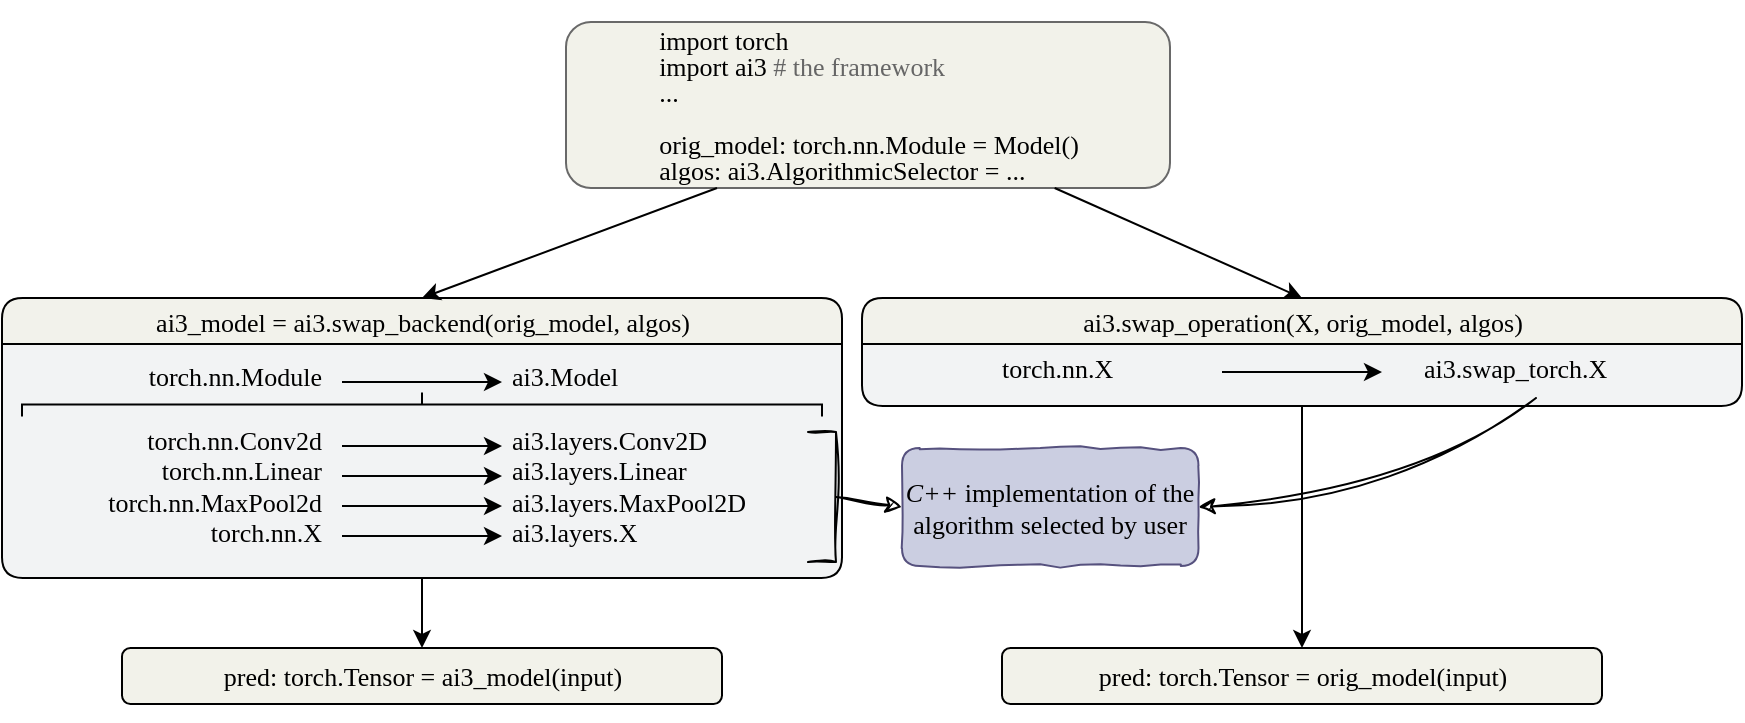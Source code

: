 <mxfile version="24.7.15">
  <diagram name="Page-1" id="qCadsNzABqGTmcjrxvg6">
    <mxGraphModel dx="1429" dy="1125" grid="0" gridSize="10" guides="1" tooltips="1" connect="1" arrows="1" fold="1" page="0" pageScale="1" pageWidth="850" pageHeight="1100" background="none" math="0" shadow="0">
      <root>
        <mxCell id="0" />
        <mxCell id="1" parent="0" />
        <mxCell id="VA1LnyZjXGl7gneg4ioU-150" value="" style="endArrow=classic;html=1;rounded=0;labelBackgroundColor=none;strokeColor=#000000;fontColor=#000000;fontSize=13;fontStyle=0;comic=0;entryX=0.5;entryY=0;entryDx=0;entryDy=0;exitX=0.5;exitY=1;exitDx=0;exitDy=0;fontFamily=Lucida Console;labelBorderColor=none;textShadow=0;" parent="1" source="VA1LnyZjXGl7gneg4ioU-59" target="VA1LnyZjXGl7gneg4ioU-149" edge="1">
          <mxGeometry width="50" height="50" relative="1" as="geometry">
            <mxPoint x="542" y="384" as="sourcePoint" />
            <mxPoint x="543" y="415" as="targetPoint" />
          </mxGeometry>
        </mxCell>
        <mxCell id="VA1LnyZjXGl7gneg4ioU-59" value="ai3.swap_operation(X, &lt;font&gt;&lt;span style=&quot;font-size: 13px;&quot;&gt;orig_model&lt;/span&gt;&lt;/font&gt;, algos)" style="swimlane;html=1;labelBackgroundColor=none;fillColor=#f2f2eb;strokeColor=#000000;fontSize=13;swimlaneFillColor=#f2f3f4;rounded=1;fontStyle=0;comic=0;portConstraintRotation=0;dropTarget=1;collapsible=0;fontFamily=Lucida Console;fontColor=#000000;labelBorderColor=none;textShadow=0;" parent="1" vertex="1">
          <mxGeometry x="160" y="125" width="440" height="54" as="geometry" />
        </mxCell>
        <mxCell id="VA1LnyZjXGl7gneg4ioU-21" value="ai3.swap_torch.X" style="edgeLabel;resizable=0;html=1;;align=left;verticalAlign=bottom;labelBackgroundColor=none;fontColor=#000000;fontSize=13;fontStyle=0;comic=0;fontFamily=Lucida Console;labelBorderColor=none;textShadow=0;" parent="VA1LnyZjXGl7gneg4ioU-59" connectable="0" vertex="1">
          <mxGeometry x="279" y="45" as="geometry">
            <mxPoint as="offset" />
          </mxGeometry>
        </mxCell>
        <mxCell id="VA1LnyZjXGl7gneg4ioU-39" value="torch.nn.X" style="edgeLabel;resizable=0;html=1;;align=left;verticalAlign=bottom;labelBackgroundColor=none;fontColor=#000000;fontSize=13;fontStyle=0;comic=0;fontFamily=Lucida Console;labelBorderColor=none;textShadow=0;" parent="VA1LnyZjXGl7gneg4ioU-59" connectable="0" vertex="1">
          <mxGeometry x="68" y="45" as="geometry" />
        </mxCell>
        <mxCell id="-o_ASug0oNMI49kCHFPn-1" value="" style="endArrow=classic;html=1;rounded=0;strokeColor=#000000;fontColor=#000000;fillColor=#FAE5C7;comic=0;fontStyle=0;fontFamily=Lucida Console;labelBackgroundColor=none;labelBorderColor=none;textShadow=0;" edge="1" parent="VA1LnyZjXGl7gneg4ioU-59">
          <mxGeometry width="50" height="50" relative="1" as="geometry">
            <mxPoint x="180" y="37" as="sourcePoint" />
            <mxPoint x="260" y="37" as="targetPoint" />
          </mxGeometry>
        </mxCell>
        <mxCell id="VA1LnyZjXGl7gneg4ioU-60" value="ai3_model = ai3.swap_backend(&lt;font&gt;&lt;span style=&quot;font-size: 13px;&quot;&gt;orig_model&lt;/span&gt;&lt;/font&gt;, algos)" style="swimlane;html=1;labelBackgroundColor=none;fillColor=#f2f2eb;strokeColor=#000000;fontSize=13;rounded=1;fontFamily=Lucida Console;gradientColor=none;swimlaneFillColor=#f2f3f4;fontStyle=0;comic=0;collapsible=0;fontColor=#000000;labelBorderColor=none;textShadow=0;" parent="1" vertex="1">
          <mxGeometry x="-270" y="125" width="420" height="140" as="geometry">
            <mxRectangle x="397" y="157" width="361" height="26" as="alternateBounds" />
          </mxGeometry>
        </mxCell>
        <mxCell id="VA1LnyZjXGl7gneg4ioU-49" value="&lt;div&gt;ai3.Model&lt;/div&gt;&lt;div&gt;&lt;br&gt;&lt;/div&gt;&lt;div&gt;ai3.layers.Conv2D&lt;br&gt;ai3.layers.Linear&lt;br&gt;ai3.layers.MaxPool2D&lt;br&gt;ai3.layers.X&lt;/div&gt;" style="edgeLabel;resizable=0;html=1;;align=left;verticalAlign=bottom;labelBackgroundColor=none;fontColor=#000000;fontSize=13;fontStyle=0;comic=0;fontFamily=Lucida Console;labelBorderColor=none;textShadow=0;" parent="VA1LnyZjXGl7gneg4ioU-60" connectable="0" vertex="1">
          <mxGeometry x="253" y="127" as="geometry" />
        </mxCell>
        <mxCell id="VA1LnyZjXGl7gneg4ioU-90" value="" style="strokeWidth=1;html=1;shape=mxgraph.flowchart.annotation_2;align=left;labelPosition=right;pointerEvents=1;strokeColor=#000000;fontColor=#000000;fillColor=#FAE5C7;rotation=90;fontSize=10;fontStyle=0;comic=0;fontFamily=Lucida Console;labelBackgroundColor=none;labelBorderColor=none;textShadow=0;" parent="VA1LnyZjXGl7gneg4ioU-60" vertex="1">
          <mxGeometry x="204" y="-146.75" width="12" height="400" as="geometry" />
        </mxCell>
        <mxCell id="VA1LnyZjXGl7gneg4ioU-107" value="" style="endArrow=classic;html=1;rounded=0;strokeColor=#000000;fontColor=#000000;fillColor=#FAE5C7;comic=0;fontStyle=0;fontFamily=Lucida Console;labelBackgroundColor=none;labelBorderColor=none;textShadow=0;" parent="VA1LnyZjXGl7gneg4ioU-60" edge="1">
          <mxGeometry width="50" height="50" relative="1" as="geometry">
            <mxPoint x="170" y="42" as="sourcePoint" />
            <mxPoint x="250" y="42" as="targetPoint" />
          </mxGeometry>
        </mxCell>
        <mxCell id="VA1LnyZjXGl7gneg4ioU-54" value="&lt;div&gt;torch.nn.Module&lt;/div&gt;&lt;div&gt;&lt;br&gt;&lt;/div&gt;&lt;div&gt;torch.nn.Conv2d&lt;/div&gt;torch.nn.Linear&lt;br&gt;torch.nn.MaxPool2d&lt;br&gt;torch.nn.X" style="edgeLabel;resizable=0;html=1;;align=right;verticalAlign=bottom;labelBackgroundColor=none;fontColor=#000000;fontSize=13;fontStyle=0;comic=0;fontFamily=Lucida Console;labelBorderColor=none;textShadow=0;" parent="VA1LnyZjXGl7gneg4ioU-60" connectable="0" vertex="1">
          <mxGeometry x="160" y="127" as="geometry" />
        </mxCell>
        <mxCell id="VA1LnyZjXGl7gneg4ioU-109" value="" style="strokeWidth=1;html=1;shape=mxgraph.flowchart.annotation_1;align=left;pointerEvents=1;strokeColor=#000000;fontColor=#000000;fillColor=#FAE5C7;enumerate=0;comic=0;direction=west;sketch=1;curveFitting=1;jiggle=2;sketchStyle=rough;fontStyle=0;fontFamily=Lucida Console;labelBackgroundColor=none;labelBorderColor=none;textShadow=0;" parent="VA1LnyZjXGl7gneg4ioU-60" vertex="1">
          <mxGeometry x="403" y="67" width="14" height="65" as="geometry" />
        </mxCell>
        <mxCell id="rlVCM665_IfpjGgolWaw-1" value="" style="endArrow=classic;html=1;rounded=0;strokeColor=#000000;fontColor=#000000;fillColor=#FAE5C7;comic=0;fontStyle=0;fontFamily=Lucida Console;labelBackgroundColor=none;labelBorderColor=none;textShadow=0;" parent="VA1LnyZjXGl7gneg4ioU-60" edge="1">
          <mxGeometry width="50" height="50" relative="1" as="geometry">
            <mxPoint x="170" y="74" as="sourcePoint" />
            <mxPoint x="250" y="74" as="targetPoint" />
          </mxGeometry>
        </mxCell>
        <mxCell id="rlVCM665_IfpjGgolWaw-2" value="" style="endArrow=classic;html=1;rounded=0;strokeColor=#000000;fontColor=#000000;fillColor=#FAE5C7;comic=0;fontStyle=0;fontFamily=Lucida Console;labelBackgroundColor=none;labelBorderColor=none;textShadow=0;" parent="VA1LnyZjXGl7gneg4ioU-60" edge="1">
          <mxGeometry width="50" height="50" relative="1" as="geometry">
            <mxPoint x="170" y="89" as="sourcePoint" />
            <mxPoint x="250" y="89" as="targetPoint" />
          </mxGeometry>
        </mxCell>
        <mxCell id="rlVCM665_IfpjGgolWaw-7" value="" style="endArrow=classic;html=1;rounded=0;strokeColor=#000000;fontColor=#000000;fillColor=#FAE5C7;comic=0;fontStyle=0;fontFamily=Lucida Console;labelBackgroundColor=none;labelBorderColor=none;textShadow=0;" parent="VA1LnyZjXGl7gneg4ioU-60" edge="1">
          <mxGeometry width="50" height="50" relative="1" as="geometry">
            <mxPoint x="170" y="104" as="sourcePoint" />
            <mxPoint x="250" y="104" as="targetPoint" />
          </mxGeometry>
        </mxCell>
        <mxCell id="rlVCM665_IfpjGgolWaw-8" value="" style="endArrow=classic;html=1;rounded=0;strokeColor=#000000;fontColor=#000000;fillColor=#FAE5C7;comic=0;fontStyle=0;fontFamily=Lucida Console;labelBackgroundColor=none;labelBorderColor=none;textShadow=0;" parent="VA1LnyZjXGl7gneg4ioU-60" edge="1">
          <mxGeometry width="50" height="50" relative="1" as="geometry">
            <mxPoint x="170" y="119" as="sourcePoint" />
            <mxPoint x="250" y="119" as="targetPoint" />
          </mxGeometry>
        </mxCell>
        <mxCell id="VA1LnyZjXGl7gneg4ioU-73" value="&lt;p style=&quot;line-height: 110%; font-size: 13px;&quot;&gt;&lt;/p&gt;&lt;div style=&quot;font-size: 13px; line-height: 100%;&quot; align=&quot;left&quot;&gt;&lt;font&gt;&lt;span style=&quot;font-size: 13px;&quot;&gt;import torch&lt;br style=&quot;font-size: 13px;&quot;&gt;&lt;/span&gt;&lt;/font&gt;&lt;/div&gt;&lt;div style=&quot;font-size: 13px; line-height: 100%;&quot; align=&quot;left&quot;&gt;&lt;div style=&quot;font-size: 13px; line-height: 100%;&quot; align=&quot;left&quot;&gt;&lt;font&gt;&lt;span style=&quot;font-size: 13px;&quot;&gt;import ai3 &lt;font color=&quot;#666666&quot; style=&quot;font-size: 13px;&quot;&gt;# the framework&lt;/font&gt;&lt;/span&gt;&lt;/font&gt;&lt;/div&gt;&lt;/div&gt;&lt;div style=&quot;font-size: 13px; line-height: 100%;&quot; align=&quot;left&quot;&gt;&lt;font&gt;&lt;span style=&quot;font-size: 13px;&quot;&gt;...&lt;br&gt;&lt;/span&gt;&lt;/font&gt;&lt;/div&gt;&lt;div style=&quot;font-size: 13px; line-height: 100%;&quot; align=&quot;left&quot;&gt;&lt;font&gt;&lt;span style=&quot;font-size: 13px;&quot;&gt;&lt;br style=&quot;font-size: 13px;&quot;&gt;&lt;/span&gt;&lt;/font&gt;&lt;/div&gt;&lt;div style=&quot;font-size: 13px; line-height: 100%;&quot; align=&quot;left&quot;&gt;&lt;font&gt;&lt;span style=&quot;font-size: 13px;&quot;&gt;orig_model: torch.nn.Module = Model()&lt;br&gt;&lt;/span&gt;&lt;/font&gt;&lt;/div&gt;&lt;div style=&quot;font-size: 13px; line-height: 100%;&quot; align=&quot;left&quot;&gt;&lt;font&gt;&lt;span style=&quot;font-size: 13px;&quot;&gt;algos: ai3.AlgorithmicSelector = ...&lt;br style=&quot;font-size: 13px;&quot;&gt;&lt;/span&gt;&lt;/font&gt;&lt;/div&gt;" style="rounded=1;html=1;labelBackgroundColor=none;fillColor=#F2F2EA;strokeColor=#696969;fontColor=#000000;fontSize=13;gradientColor=none;fontStyle=0;comic=0;movable=1;treeFolding=0;treeMoving=0;fontFamily=Lucida Console;labelBorderColor=none;textShadow=0;verticalAlign=bottom;" parent="1" vertex="1">
          <mxGeometry x="12" y="-13" width="302" height="83" as="geometry" />
        </mxCell>
        <mxCell id="VA1LnyZjXGl7gneg4ioU-84" value="&lt;span style=&quot;font-size: 13px;&quot;&gt;pred: torch.Tensor = ai3_model(input)&lt;br style=&quot;font-size: 13px;&quot;&gt;&lt;/span&gt;" style="rounded=1;html=1;labelBackgroundColor=none;fillColor=#F2F2EA;strokeColor=#000000;fontColor=#000000;fontSize=13;glass=0;fontStyle=0;fontFamily=Lucida Console;comic=0;labelBorderColor=none;textShadow=0;" parent="1" vertex="1">
          <mxGeometry x="-210" y="300" width="300" height="28" as="geometry" />
        </mxCell>
        <mxCell id="VA1LnyZjXGl7gneg4ioU-87" value="" style="endArrow=classic;html=1;rounded=0;entryX=0.5;entryY=0;entryDx=0;entryDy=0;exitX=0.5;exitY=1;exitDx=0;exitDy=0;labelBackgroundColor=none;strokeColor=#000000;fontColor=#000000;fontSize=13;fontStyle=0;comic=0;fontFamily=Lucida Console;labelBorderColor=none;textShadow=0;" parent="1" source="VA1LnyZjXGl7gneg4ioU-60" target="VA1LnyZjXGl7gneg4ioU-84" edge="1">
          <mxGeometry width="50" height="50" relative="1" as="geometry">
            <mxPoint x="-150.01" y="317" as="sourcePoint" />
            <mxPoint x="-151.01" y="452" as="targetPoint" />
          </mxGeometry>
        </mxCell>
        <mxCell id="VA1LnyZjXGl7gneg4ioU-112" value="" style="endArrow=classic;html=1;rounded=1;strokeColor=#000000;fontColor=#000000;fillColor=#FAE5C7;exitX=0;exitY=0.5;exitDx=0;exitDy=0;entryX=0;entryY=0.5;entryDx=0;entryDy=0;strokeWidth=1;sketch=1;curveFitting=1;jiggle=2;curved=0;exitPerimeter=0;comic=0;fontStyle=0;fontFamily=Lucida Console;labelBackgroundColor=none;labelBorderColor=none;textShadow=0;" parent="1" source="VA1LnyZjXGl7gneg4ioU-109" target="VA1LnyZjXGl7gneg4ioU-65" edge="1">
          <mxGeometry width="50" height="50" relative="1" as="geometry">
            <mxPoint x="645" y="494" as="sourcePoint" />
            <mxPoint x="695" y="444" as="targetPoint" />
          </mxGeometry>
        </mxCell>
        <mxCell id="VA1LnyZjXGl7gneg4ioU-114" value="" style="endArrow=classic;html=1;rounded=0;strokeColor=#000000;fontColor=#000000;fillColor=#FAE5C7;entryX=1;entryY=0.5;entryDx=0;entryDy=0;strokeWidth=1;sketch=1;curveFitting=1;jiggle=2;curved=1;comic=0;fontStyle=0;fontFamily=Lucida Console;labelBackgroundColor=none;labelBorderColor=none;textShadow=0;" parent="1" target="VA1LnyZjXGl7gneg4ioU-65" edge="1">
          <mxGeometry width="50" height="50" relative="1" as="geometry">
            <mxPoint x="497" y="175" as="sourcePoint" />
            <mxPoint x="794" y="379" as="targetPoint" />
            <Array as="points">
              <mxPoint x="427" y="225" />
            </Array>
          </mxGeometry>
        </mxCell>
        <mxCell id="VA1LnyZjXGl7gneg4ioU-149" value="pred: torch.Tensor = orig_model(input)" style="rounded=1;html=1;labelBackgroundColor=none;fillColor=#F2F2EA;strokeColor=#000000;fontColor=#000000;fontSize=13;glass=0;fontStyle=0;fontFamily=Lucida Console;comic=0;labelBorderColor=none;textShadow=0;" parent="1" vertex="1">
          <mxGeometry x="230" y="300" width="300" height="28" as="geometry" />
        </mxCell>
        <mxCell id="VA1LnyZjXGl7gneg4ioU-65" value="&lt;font&gt;&lt;i&gt;C++&lt;/i&gt; implementation of the algorithm selected by user&lt;/font&gt;" style="rounded=1;html=1;fillColor=#cbcee1;strokeColor=#56517e;fontSize=13;shadow=0;fontStyle=0;comic=0;sketch=1;curveFitting=1;jiggle=2;fontFamily=Comic Sans MS;fontColor=#000000;labelBackgroundColor=none;labelBorderColor=none;textShadow=0;whiteSpace=wrap;sketchStyle=comic;" parent="1" vertex="1">
          <mxGeometry x="180" y="200" width="148.25" height="59" as="geometry" />
        </mxCell>
        <mxCell id="VA1LnyZjXGl7gneg4ioU-154" value="" style="endArrow=classic;html=1;rounded=0;strokeColor=#000000;fontColor=#000000;fillColor=#FAE5C7;labelBackgroundColor=none;labelBorderColor=none;textShadow=0;entryX=0.5;entryY=0;entryDx=0;entryDy=0;" parent="1" source="VA1LnyZjXGl7gneg4ioU-73" target="VA1LnyZjXGl7gneg4ioU-59" edge="1">
          <mxGeometry width="50" height="50" relative="1" as="geometry">
            <mxPoint x="398" y="379" as="sourcePoint" />
            <mxPoint x="367" y="92" as="targetPoint" />
          </mxGeometry>
        </mxCell>
        <mxCell id="VA1LnyZjXGl7gneg4ioU-156" value="" style="endArrow=classic;html=1;rounded=0;strokeColor=#000000;fontColor=#000000;fillColor=#FAE5C7;exitX=0.25;exitY=1;exitDx=0;exitDy=0;labelBackgroundColor=none;labelBorderColor=none;textShadow=0;entryX=0.5;entryY=0;entryDx=0;entryDy=0;" parent="1" source="VA1LnyZjXGl7gneg4ioU-73" target="VA1LnyZjXGl7gneg4ioU-60" edge="1">
          <mxGeometry width="50" height="50" relative="1" as="geometry">
            <mxPoint x="178" y="206" as="sourcePoint" />
            <mxPoint x="-74" y="74" as="targetPoint" />
          </mxGeometry>
        </mxCell>
        <mxCell id="VA1LnyZjXGl7gneg4ioU-157" style="edgeStyle=orthogonalEdgeStyle;rounded=0;orthogonalLoop=1;jettySize=auto;html=1;exitX=0.5;exitY=1;exitDx=0;exitDy=0;strokeColor=#A8201A;fontColor=#000000;fillColor=#FAE5C7;labelBackgroundColor=none;labelBorderColor=none;textShadow=0;" parent="1" source="VA1LnyZjXGl7gneg4ioU-84" target="VA1LnyZjXGl7gneg4ioU-84" edge="1">
          <mxGeometry relative="1" as="geometry" />
        </mxCell>
      </root>
    </mxGraphModel>
  </diagram>
</mxfile>
